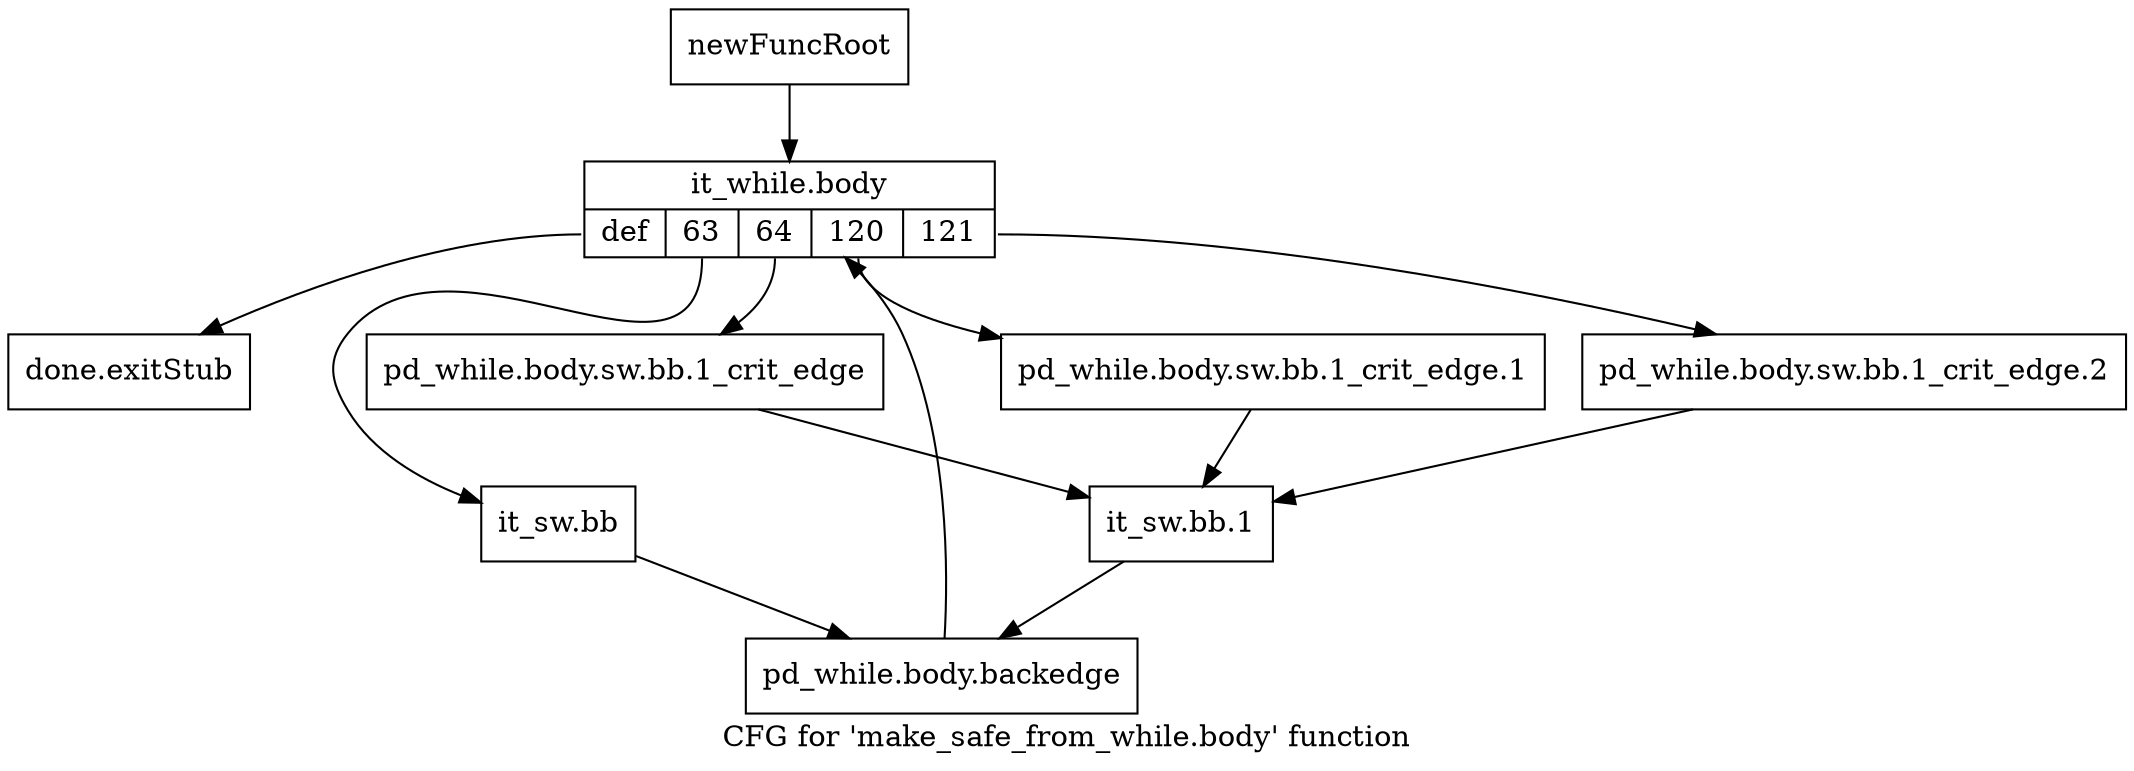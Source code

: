 digraph "CFG for 'make_safe_from_while.body' function" {
	label="CFG for 'make_safe_from_while.body' function";

	Node0xac43a00 [shape=record,label="{newFuncRoot}"];
	Node0xac43a00 -> Node0xac43aa0;
	Node0xac43a50 [shape=record,label="{done.exitStub}"];
	Node0xac43aa0 [shape=record,label="{it_while.body|{<s0>def|<s1>63|<s2>64|<s3>120|<s4>121}}"];
	Node0xac43aa0:s0 -> Node0xac43a50;
	Node0xac43aa0:s1 -> Node0xac43c30;
	Node0xac43aa0:s2 -> Node0xac43b90;
	Node0xac43aa0:s3 -> Node0xac43b40;
	Node0xac43aa0:s4 -> Node0xac43af0;
	Node0xac43af0 [shape=record,label="{pd_while.body.sw.bb.1_crit_edge.2}"];
	Node0xac43af0 -> Node0xac43be0;
	Node0xac43b40 [shape=record,label="{pd_while.body.sw.bb.1_crit_edge.1}"];
	Node0xac43b40 -> Node0xac43be0;
	Node0xac43b90 [shape=record,label="{pd_while.body.sw.bb.1_crit_edge}"];
	Node0xac43b90 -> Node0xac43be0;
	Node0xac43be0 [shape=record,label="{it_sw.bb.1}"];
	Node0xac43be0 -> Node0xac43c80;
	Node0xac43c30 [shape=record,label="{it_sw.bb}"];
	Node0xac43c30 -> Node0xac43c80;
	Node0xac43c80 [shape=record,label="{pd_while.body.backedge}"];
	Node0xac43c80 -> Node0xac43aa0;
}
